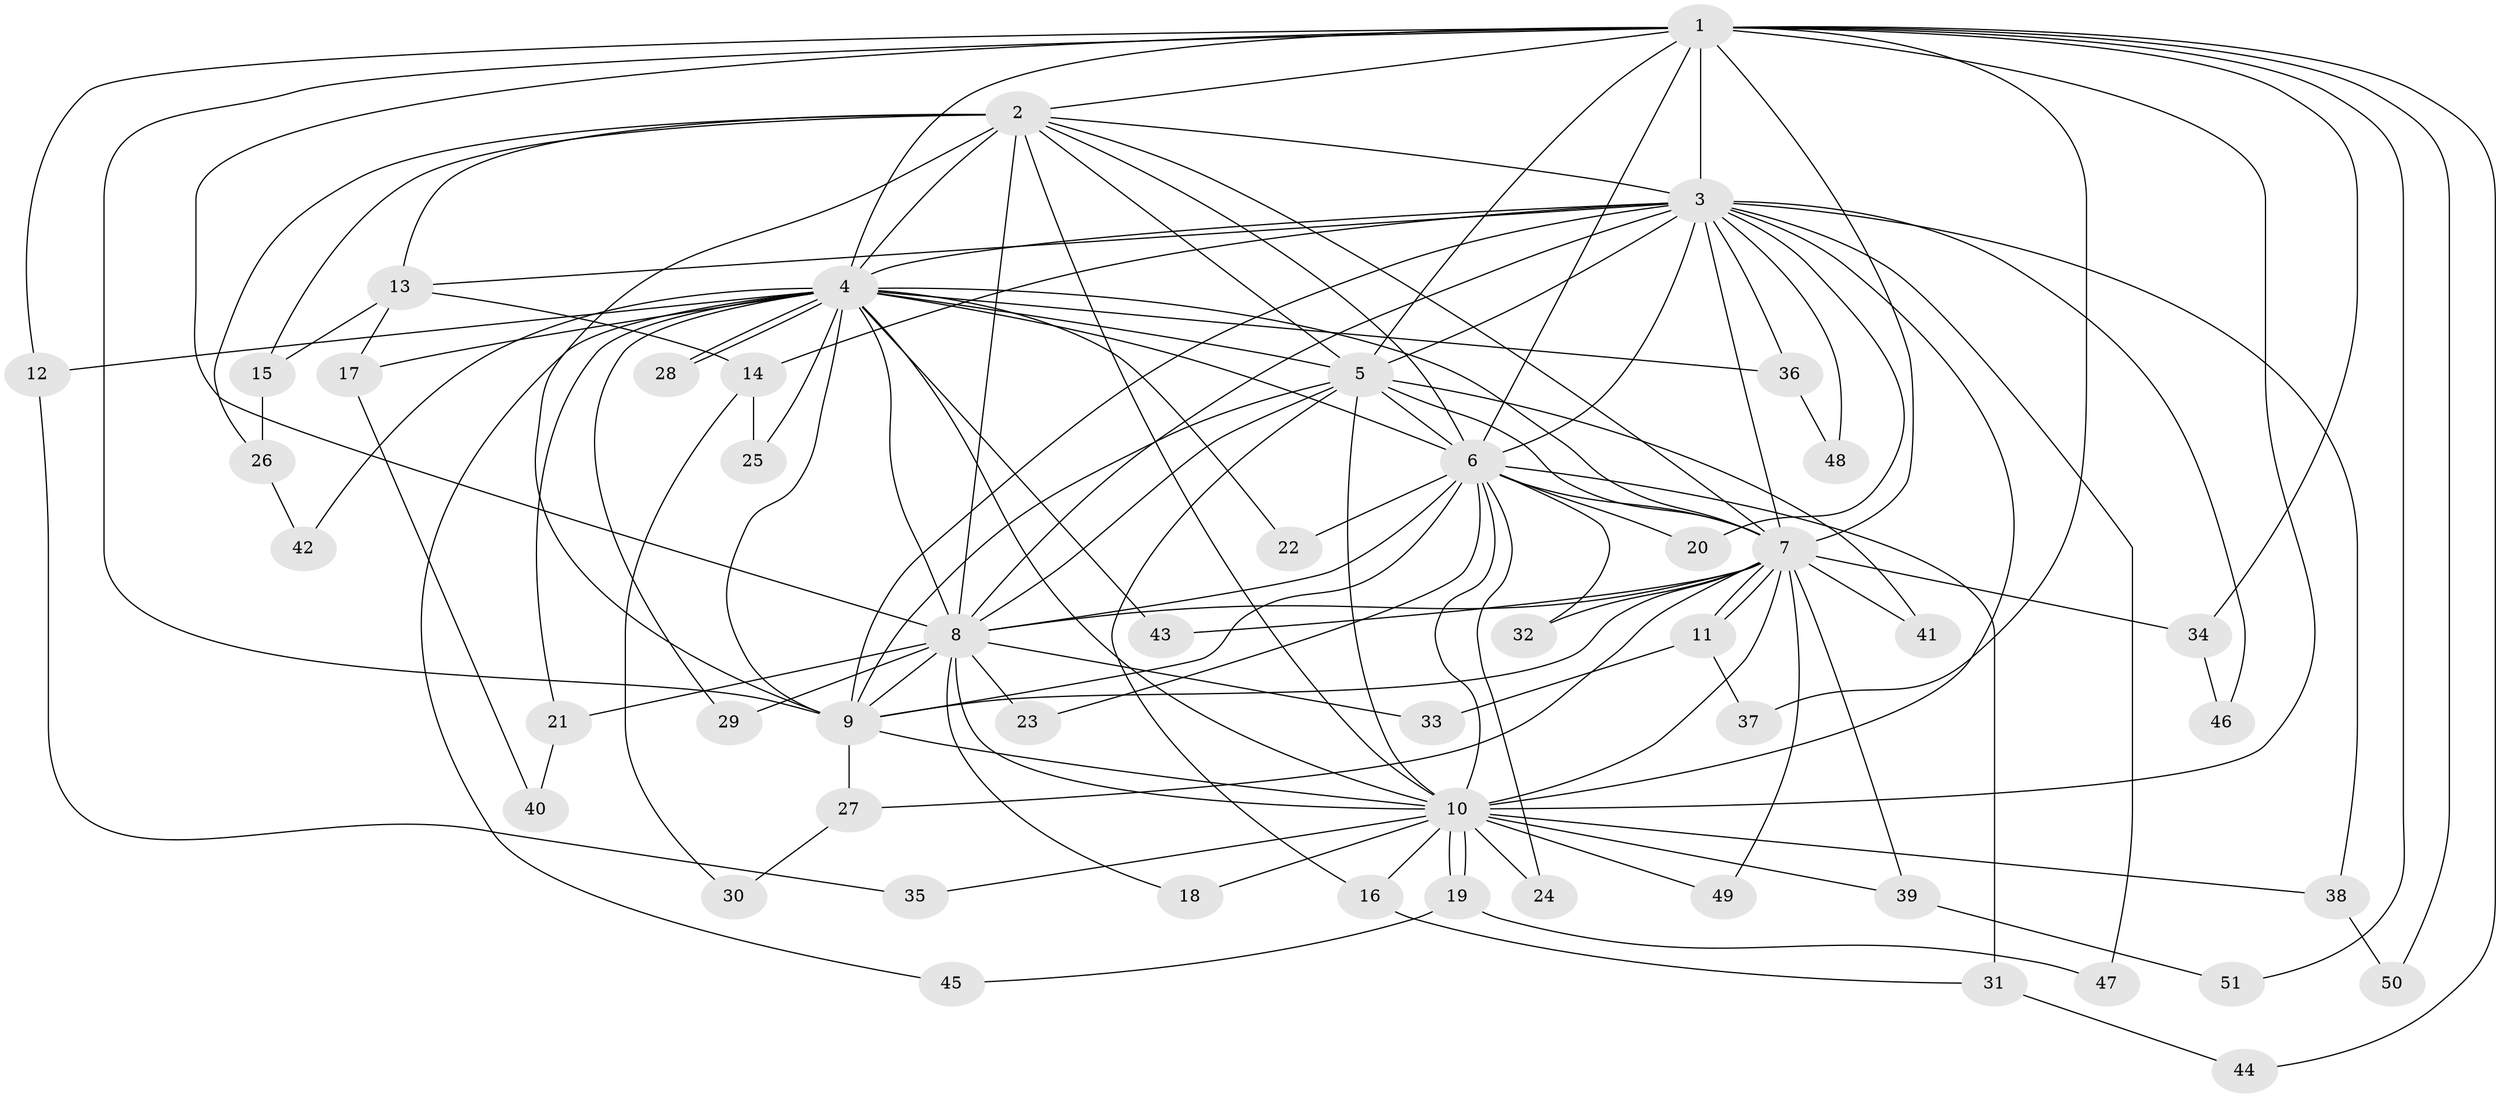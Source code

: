 // Generated by graph-tools (version 1.1) at 2025/11/02/27/25 16:11:07]
// undirected, 51 vertices, 127 edges
graph export_dot {
graph [start="1"]
  node [color=gray90,style=filled];
  1;
  2;
  3;
  4;
  5;
  6;
  7;
  8;
  9;
  10;
  11;
  12;
  13;
  14;
  15;
  16;
  17;
  18;
  19;
  20;
  21;
  22;
  23;
  24;
  25;
  26;
  27;
  28;
  29;
  30;
  31;
  32;
  33;
  34;
  35;
  36;
  37;
  38;
  39;
  40;
  41;
  42;
  43;
  44;
  45;
  46;
  47;
  48;
  49;
  50;
  51;
  1 -- 2;
  1 -- 3;
  1 -- 4;
  1 -- 5;
  1 -- 6;
  1 -- 7;
  1 -- 8;
  1 -- 9;
  1 -- 10;
  1 -- 12;
  1 -- 34;
  1 -- 37;
  1 -- 44;
  1 -- 50;
  1 -- 51;
  2 -- 3;
  2 -- 4;
  2 -- 5;
  2 -- 6;
  2 -- 7;
  2 -- 8;
  2 -- 9;
  2 -- 10;
  2 -- 13;
  2 -- 15;
  2 -- 26;
  3 -- 4;
  3 -- 5;
  3 -- 6;
  3 -- 7;
  3 -- 8;
  3 -- 9;
  3 -- 10;
  3 -- 13;
  3 -- 14;
  3 -- 20;
  3 -- 36;
  3 -- 38;
  3 -- 46;
  3 -- 47;
  3 -- 48;
  4 -- 5;
  4 -- 6;
  4 -- 7;
  4 -- 8;
  4 -- 9;
  4 -- 10;
  4 -- 12;
  4 -- 17;
  4 -- 21;
  4 -- 22;
  4 -- 25;
  4 -- 28;
  4 -- 28;
  4 -- 29;
  4 -- 36;
  4 -- 42;
  4 -- 43;
  4 -- 45;
  5 -- 6;
  5 -- 7;
  5 -- 8;
  5 -- 9;
  5 -- 10;
  5 -- 16;
  5 -- 41;
  6 -- 7;
  6 -- 8;
  6 -- 9;
  6 -- 10;
  6 -- 20;
  6 -- 22;
  6 -- 23;
  6 -- 24;
  6 -- 31;
  6 -- 32;
  7 -- 8;
  7 -- 9;
  7 -- 10;
  7 -- 11;
  7 -- 11;
  7 -- 27;
  7 -- 32;
  7 -- 34;
  7 -- 39;
  7 -- 41;
  7 -- 43;
  7 -- 49;
  8 -- 9;
  8 -- 10;
  8 -- 18;
  8 -- 21;
  8 -- 23;
  8 -- 29;
  8 -- 33;
  9 -- 10;
  9 -- 27;
  10 -- 16;
  10 -- 18;
  10 -- 19;
  10 -- 19;
  10 -- 24;
  10 -- 35;
  10 -- 38;
  10 -- 39;
  10 -- 49;
  11 -- 33;
  11 -- 37;
  12 -- 35;
  13 -- 14;
  13 -- 15;
  13 -- 17;
  14 -- 25;
  14 -- 30;
  15 -- 26;
  16 -- 31;
  17 -- 40;
  19 -- 45;
  19 -- 47;
  21 -- 40;
  26 -- 42;
  27 -- 30;
  31 -- 44;
  34 -- 46;
  36 -- 48;
  38 -- 50;
  39 -- 51;
}
